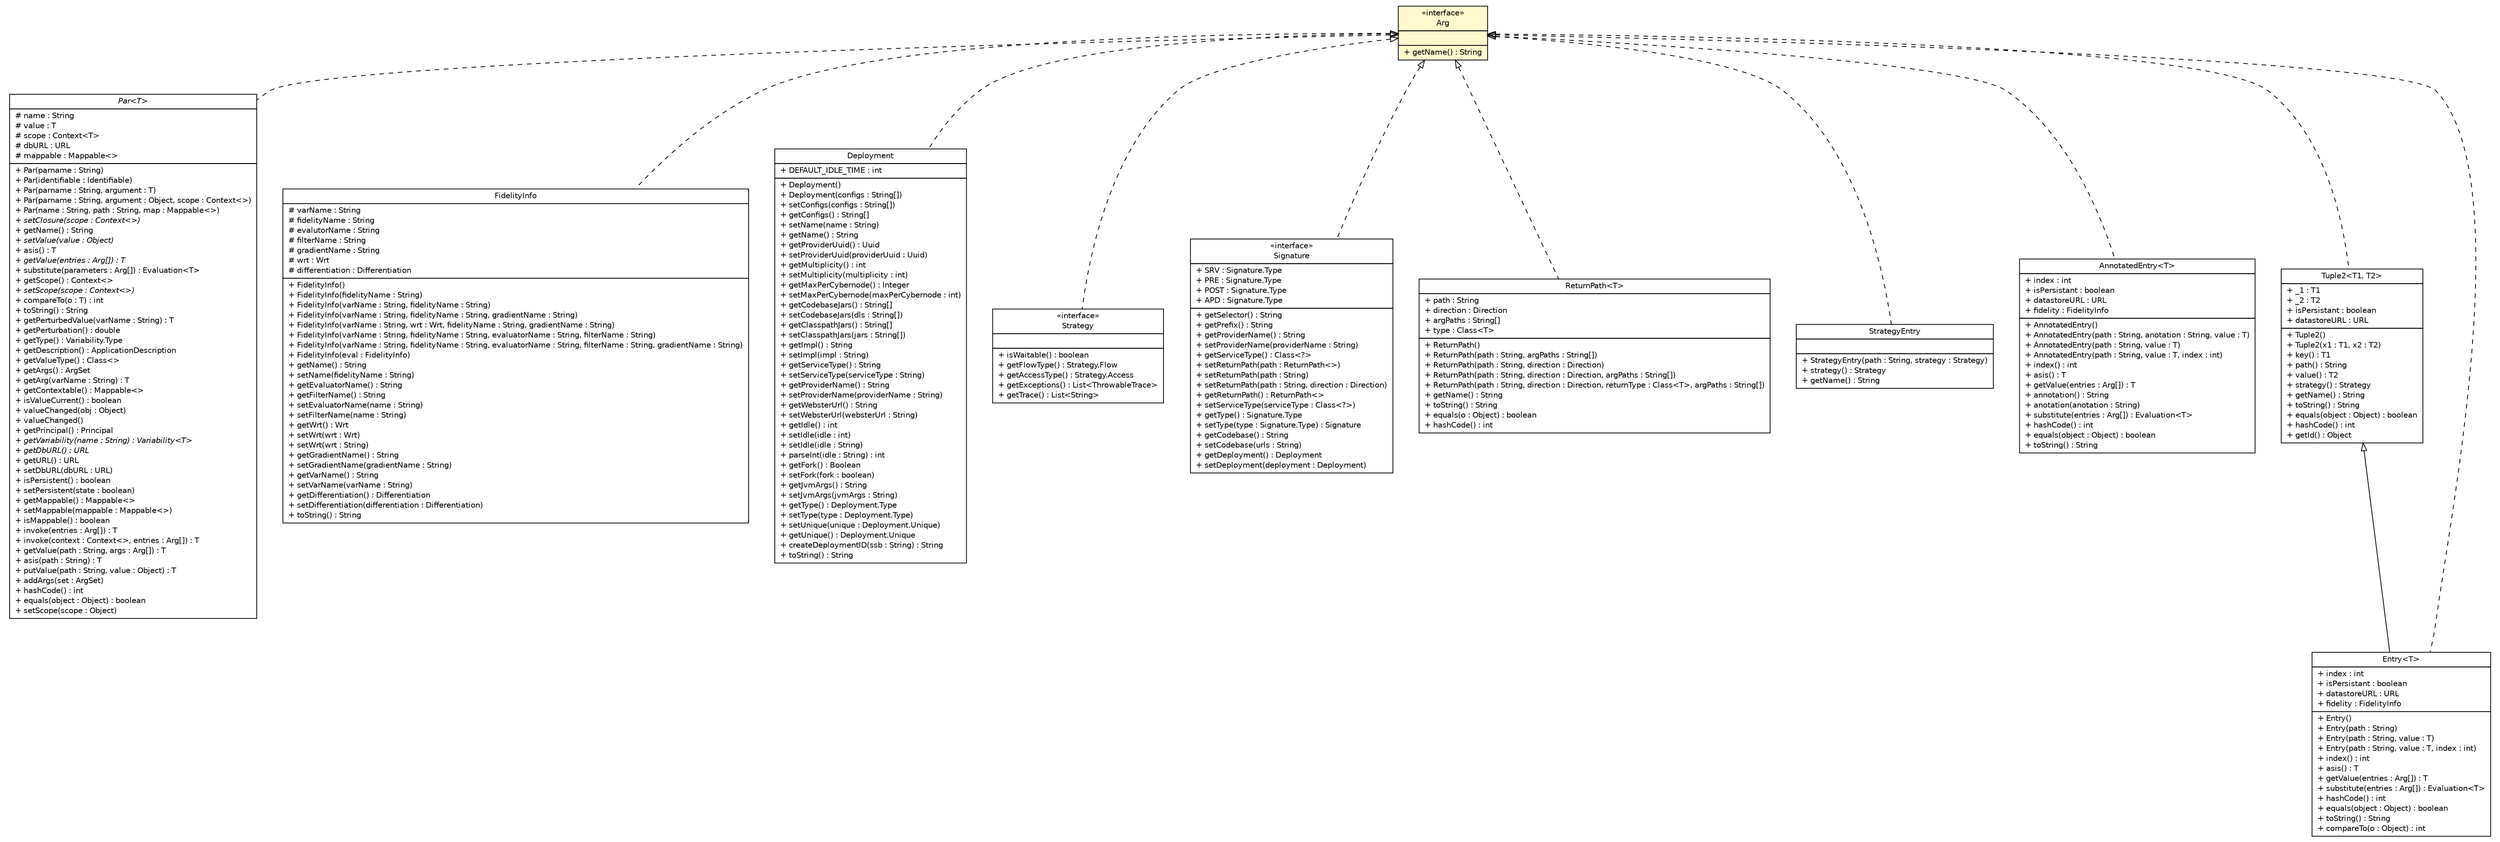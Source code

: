 #!/usr/local/bin/dot
#
# Class diagram 
# Generated by UMLGraph version R5_6 (http://www.umlgraph.org/)
#

digraph G {
	edge [fontname="Helvetica",fontsize=10,labelfontname="Helvetica",labelfontsize=10];
	node [fontname="Helvetica",fontsize=10,shape=plaintext];
	nodesep=0.25;
	ranksep=0.5;
	// sorcer.core.context.model.par.Par<T>
	c93721 [label=<<table title="sorcer.core.context.model.par.Par" border="0" cellborder="1" cellspacing="0" cellpadding="2" port="p" href="../core/context/model/par/Par.html">
		<tr><td><table border="0" cellspacing="0" cellpadding="1">
<tr><td align="center" balign="center"><font face="Helvetica-Oblique"> Par&lt;T&gt; </font></td></tr>
		</table></td></tr>
		<tr><td><table border="0" cellspacing="0" cellpadding="1">
<tr><td align="left" balign="left"> # name : String </td></tr>
<tr><td align="left" balign="left"> # value : T </td></tr>
<tr><td align="left" balign="left"> # scope : Context&lt;T&gt; </td></tr>
<tr><td align="left" balign="left"> # dbURL : URL </td></tr>
<tr><td align="left" balign="left"> # mappable : Mappable&lt;&gt; </td></tr>
		</table></td></tr>
		<tr><td><table border="0" cellspacing="0" cellpadding="1">
<tr><td align="left" balign="left"> + Par(parname : String) </td></tr>
<tr><td align="left" balign="left"> + Par(identifiable : Identifiable) </td></tr>
<tr><td align="left" balign="left"> + Par(parname : String, argument : T) </td></tr>
<tr><td align="left" balign="left"> + Par(parname : String, argument : Object, scope : Context&lt;&gt;) </td></tr>
<tr><td align="left" balign="left"> + Par(name : String, path : String, map : Mappable&lt;&gt;) </td></tr>
<tr><td align="left" balign="left"><font face="Helvetica-Oblique" point-size="10.0"> + setClosure(scope : Context&lt;&gt;) </font></td></tr>
<tr><td align="left" balign="left"> + getName() : String </td></tr>
<tr><td align="left" balign="left"><font face="Helvetica-Oblique" point-size="10.0"> + setValue(value : Object) </font></td></tr>
<tr><td align="left" balign="left"> + asis() : T </td></tr>
<tr><td align="left" balign="left"><font face="Helvetica-Oblique" point-size="10.0"> + getValue(entries : Arg[]) : T </font></td></tr>
<tr><td align="left" balign="left"> + substitute(parameters : Arg[]) : Evaluation&lt;T&gt; </td></tr>
<tr><td align="left" balign="left"> + getScope() : Context&lt;&gt; </td></tr>
<tr><td align="left" balign="left"><font face="Helvetica-Oblique" point-size="10.0"> + setScope(scope : Context&lt;&gt;) </font></td></tr>
<tr><td align="left" balign="left"> + compareTo(o : T) : int </td></tr>
<tr><td align="left" balign="left"> + toString() : String </td></tr>
<tr><td align="left" balign="left"> + getPerturbedValue(varName : String) : T </td></tr>
<tr><td align="left" balign="left"> + getPerturbation() : double </td></tr>
<tr><td align="left" balign="left"> + getType() : Variability.Type </td></tr>
<tr><td align="left" balign="left"> + getDescription() : ApplicationDescription </td></tr>
<tr><td align="left" balign="left"> + getValueType() : Class&lt;&gt; </td></tr>
<tr><td align="left" balign="left"> + getArgs() : ArgSet </td></tr>
<tr><td align="left" balign="left"> + getArg(varName : String) : T </td></tr>
<tr><td align="left" balign="left"> + getContextable() : Mappable&lt;&gt; </td></tr>
<tr><td align="left" balign="left"> + isValueCurrent() : boolean </td></tr>
<tr><td align="left" balign="left"> + valueChanged(obj : Object) </td></tr>
<tr><td align="left" balign="left"> + valueChanged() </td></tr>
<tr><td align="left" balign="left"> + getPrincipal() : Principal </td></tr>
<tr><td align="left" balign="left"><font face="Helvetica-Oblique" point-size="10.0"> + getVariability(name : String) : Variability&lt;T&gt; </font></td></tr>
<tr><td align="left" balign="left"><font face="Helvetica-Oblique" point-size="10.0"> + getDbURL() : URL </font></td></tr>
<tr><td align="left" balign="left"> + getURL() : URL </td></tr>
<tr><td align="left" balign="left"> + setDbURL(dbURL : URL) </td></tr>
<tr><td align="left" balign="left"> + isPersistent() : boolean </td></tr>
<tr><td align="left" balign="left"> + setPersistent(state : boolean) </td></tr>
<tr><td align="left" balign="left"> + getMappable() : Mappable&lt;&gt; </td></tr>
<tr><td align="left" balign="left"> + setMappable(mappable : Mappable&lt;&gt;) </td></tr>
<tr><td align="left" balign="left"> + isMappable() : boolean </td></tr>
<tr><td align="left" balign="left"> + invoke(entries : Arg[]) : T </td></tr>
<tr><td align="left" balign="left"> + invoke(context : Context&lt;&gt;, entries : Arg[]) : T </td></tr>
<tr><td align="left" balign="left"> + getValue(path : String, args : Arg[]) : T </td></tr>
<tr><td align="left" balign="left"> + asis(path : String) : T </td></tr>
<tr><td align="left" balign="left"> + putValue(path : String, value : Object) : T </td></tr>
<tr><td align="left" balign="left"> + addArgs(set : ArgSet) </td></tr>
<tr><td align="left" balign="left"> + hashCode() : int </td></tr>
<tr><td align="left" balign="left"> + equals(object : Object) : boolean </td></tr>
<tr><td align="left" balign="left"> + setScope(scope : Object) </td></tr>
		</table></td></tr>
		</table>>, URL="../core/context/model/par/Par.html", fontname="Helvetica", fontcolor="black", fontsize=10.0];
	// sorcer.core.context.model.var.FidelityInfo
	c93727 [label=<<table title="sorcer.core.context.model.var.FidelityInfo" border="0" cellborder="1" cellspacing="0" cellpadding="2" port="p" href="../core/context/model/var/FidelityInfo.html">
		<tr><td><table border="0" cellspacing="0" cellpadding="1">
<tr><td align="center" balign="center"> FidelityInfo </td></tr>
		</table></td></tr>
		<tr><td><table border="0" cellspacing="0" cellpadding="1">
<tr><td align="left" balign="left"> # varName : String </td></tr>
<tr><td align="left" balign="left"> # fidelityName : String </td></tr>
<tr><td align="left" balign="left"> # evalutorName : String </td></tr>
<tr><td align="left" balign="left"> # filterName : String </td></tr>
<tr><td align="left" balign="left"> # gradientName : String </td></tr>
<tr><td align="left" balign="left"> # wrt : Wrt </td></tr>
<tr><td align="left" balign="left"> # differentiation : Differentiation </td></tr>
		</table></td></tr>
		<tr><td><table border="0" cellspacing="0" cellpadding="1">
<tr><td align="left" balign="left"> + FidelityInfo() </td></tr>
<tr><td align="left" balign="left"> + FidelityInfo(fidelityName : String) </td></tr>
<tr><td align="left" balign="left"> + FidelityInfo(varName : String, fidelityName : String) </td></tr>
<tr><td align="left" balign="left"> + FidelityInfo(varName : String, fidelityName : String, gradientName : String) </td></tr>
<tr><td align="left" balign="left"> + FidelityInfo(varName : String, wrt : Wrt, fidelityName : String, gradientName : String) </td></tr>
<tr><td align="left" balign="left"> + FidelityInfo(varName : String, fidelityName : String, evaluatorName : String, filterName : String) </td></tr>
<tr><td align="left" balign="left"> + FidelityInfo(varName : String, fidelityName : String, evaluatorName : String, filterName : String, gradientName : String) </td></tr>
<tr><td align="left" balign="left"> + FidelityInfo(eval : FidelityInfo) </td></tr>
<tr><td align="left" balign="left"> + getName() : String </td></tr>
<tr><td align="left" balign="left"> + setName(fidelityName : String) </td></tr>
<tr><td align="left" balign="left"> + getEvaluatorName() : String </td></tr>
<tr><td align="left" balign="left"> + getFilterName() : String </td></tr>
<tr><td align="left" balign="left"> + setEvaluatorName(name : String) </td></tr>
<tr><td align="left" balign="left"> + setFilterName(name : String) </td></tr>
<tr><td align="left" balign="left"> + getWrt() : Wrt </td></tr>
<tr><td align="left" balign="left"> + setWrt(wrt : Wrt) </td></tr>
<tr><td align="left" balign="left"> + setWrt(wrt : String) </td></tr>
<tr><td align="left" balign="left"> + getGradientName() : String </td></tr>
<tr><td align="left" balign="left"> + setGradientName(gradientName : String) </td></tr>
<tr><td align="left" balign="left"> + getVarName() : String </td></tr>
<tr><td align="left" balign="left"> + setVarName(varName : String) </td></tr>
<tr><td align="left" balign="left"> + getDifferentiation() : Differentiation </td></tr>
<tr><td align="left" balign="left"> + setDifferentiation(differentiation : Differentiation) </td></tr>
<tr><td align="left" balign="left"> + toString() : String </td></tr>
		</table></td></tr>
		</table>>, URL="../core/context/model/var/FidelityInfo.html", fontname="Helvetica", fontcolor="black", fontsize=10.0];
	// sorcer.core.deploy.Deployment
	c93761 [label=<<table title="sorcer.core.deploy.Deployment" border="0" cellborder="1" cellspacing="0" cellpadding="2" port="p" href="../core/deploy/Deployment.html">
		<tr><td><table border="0" cellspacing="0" cellpadding="1">
<tr><td align="center" balign="center"> Deployment </td></tr>
		</table></td></tr>
		<tr><td><table border="0" cellspacing="0" cellpadding="1">
<tr><td align="left" balign="left"> + DEFAULT_IDLE_TIME : int </td></tr>
		</table></td></tr>
		<tr><td><table border="0" cellspacing="0" cellpadding="1">
<tr><td align="left" balign="left"> + Deployment() </td></tr>
<tr><td align="left" balign="left"> + Deployment(configs : String[]) </td></tr>
<tr><td align="left" balign="left"> + setConfigs(configs : String[]) </td></tr>
<tr><td align="left" balign="left"> + getConfigs() : String[] </td></tr>
<tr><td align="left" balign="left"> + setName(name : String) </td></tr>
<tr><td align="left" balign="left"> + getName() : String </td></tr>
<tr><td align="left" balign="left"> + getProviderUuid() : Uuid </td></tr>
<tr><td align="left" balign="left"> + setProviderUuid(providerUuid : Uuid) </td></tr>
<tr><td align="left" balign="left"> + getMultiplicity() : int </td></tr>
<tr><td align="left" balign="left"> + setMultiplicity(multiplicity : int) </td></tr>
<tr><td align="left" balign="left"> + getMaxPerCybernode() : Integer </td></tr>
<tr><td align="left" balign="left"> + setMaxPerCybernode(maxPerCybernode : int) </td></tr>
<tr><td align="left" balign="left"> + getCodebaseJars() : String[] </td></tr>
<tr><td align="left" balign="left"> + setCodebaseJars(dls : String[]) </td></tr>
<tr><td align="left" balign="left"> + getClasspathJars() : String[] </td></tr>
<tr><td align="left" balign="left"> + setClasspathJars(jars : String[]) </td></tr>
<tr><td align="left" balign="left"> + getImpl() : String </td></tr>
<tr><td align="left" balign="left"> + setImpl(impl : String) </td></tr>
<tr><td align="left" balign="left"> + getServiceType() : String </td></tr>
<tr><td align="left" balign="left"> + setServiceType(serviceType : String) </td></tr>
<tr><td align="left" balign="left"> + getProviderName() : String </td></tr>
<tr><td align="left" balign="left"> + setProviderName(providerName : String) </td></tr>
<tr><td align="left" balign="left"> + getWebsterUrl() : String </td></tr>
<tr><td align="left" balign="left"> + setWebsterUrl(websterUrl : String) </td></tr>
<tr><td align="left" balign="left"> + getIdle() : int </td></tr>
<tr><td align="left" balign="left"> + setIdle(idle : int) </td></tr>
<tr><td align="left" balign="left"> + setIdle(idle : String) </td></tr>
<tr><td align="left" balign="left"> + parseInt(idle : String) : int </td></tr>
<tr><td align="left" balign="left"> + getFork() : Boolean </td></tr>
<tr><td align="left" balign="left"> + setFork(fork : boolean) </td></tr>
<tr><td align="left" balign="left"> + getJvmArgs() : String </td></tr>
<tr><td align="left" balign="left"> + setJvmArgs(jvmArgs : String) </td></tr>
<tr><td align="left" balign="left"> + getType() : Deployment.Type </td></tr>
<tr><td align="left" balign="left"> + setType(type : Deployment.Type) </td></tr>
<tr><td align="left" balign="left"> + setUnique(unique : Deployment.Unique) </td></tr>
<tr><td align="left" balign="left"> + getUnique() : Deployment.Unique </td></tr>
<tr><td align="left" balign="left"> + createDeploymentID(ssb : String) : String </td></tr>
<tr><td align="left" balign="left"> + toString() : String </td></tr>
		</table></td></tr>
		</table>>, URL="../core/deploy/Deployment.html", fontname="Helvetica", fontcolor="black", fontsize=10.0];
	// sorcer.service.Strategy
	c93785 [label=<<table title="sorcer.service.Strategy" border="0" cellborder="1" cellspacing="0" cellpadding="2" port="p" href="./Strategy.html">
		<tr><td><table border="0" cellspacing="0" cellpadding="1">
<tr><td align="center" balign="center"> &#171;interface&#187; </td></tr>
<tr><td align="center" balign="center"> Strategy </td></tr>
		</table></td></tr>
		<tr><td><table border="0" cellspacing="0" cellpadding="1">
<tr><td align="left" balign="left">  </td></tr>
		</table></td></tr>
		<tr><td><table border="0" cellspacing="0" cellpadding="1">
<tr><td align="left" balign="left"> + isWaitable() : boolean </td></tr>
<tr><td align="left" balign="left"> + getFlowType() : Strategy.Flow </td></tr>
<tr><td align="left" balign="left"> + getAccessType() : Strategy.Access </td></tr>
<tr><td align="left" balign="left"> + getExceptions() : List&lt;ThrowableTrace&gt; </td></tr>
<tr><td align="left" balign="left"> + getTrace() : List&lt;String&gt; </td></tr>
		</table></td></tr>
		</table>>, URL="./Strategy.html", fontname="Helvetica", fontcolor="black", fontsize=10.0];
	// sorcer.service.Signature
	c93804 [label=<<table title="sorcer.service.Signature" border="0" cellborder="1" cellspacing="0" cellpadding="2" port="p" href="./Signature.html">
		<tr><td><table border="0" cellspacing="0" cellpadding="1">
<tr><td align="center" balign="center"> &#171;interface&#187; </td></tr>
<tr><td align="center" balign="center"> Signature </td></tr>
		</table></td></tr>
		<tr><td><table border="0" cellspacing="0" cellpadding="1">
<tr><td align="left" balign="left"> + SRV : Signature.Type </td></tr>
<tr><td align="left" balign="left"> + PRE : Signature.Type </td></tr>
<tr><td align="left" balign="left"> + POST : Signature.Type </td></tr>
<tr><td align="left" balign="left"> + APD : Signature.Type </td></tr>
		</table></td></tr>
		<tr><td><table border="0" cellspacing="0" cellpadding="1">
<tr><td align="left" balign="left"> + getSelector() : String </td></tr>
<tr><td align="left" balign="left"> + getPrefix() : String </td></tr>
<tr><td align="left" balign="left"> + getProviderName() : String </td></tr>
<tr><td align="left" balign="left"> + setProviderName(providerName : String) </td></tr>
<tr><td align="left" balign="left"> + getServiceType() : Class&lt;?&gt; </td></tr>
<tr><td align="left" balign="left"> + setReturnPath(path : ReturnPath&lt;&gt;) </td></tr>
<tr><td align="left" balign="left"> + setReturnPath(path : String) </td></tr>
<tr><td align="left" balign="left"> + setReturnPath(path : String, direction : Direction) </td></tr>
<tr><td align="left" balign="left"> + getReturnPath() : ReturnPath&lt;&gt; </td></tr>
<tr><td align="left" balign="left"> + setServiceType(serviceType : Class&lt;?&gt;) </td></tr>
<tr><td align="left" balign="left"> + getType() : Signature.Type </td></tr>
<tr><td align="left" balign="left"> + setType(type : Signature.Type) : Signature </td></tr>
<tr><td align="left" balign="left"> + getCodebase() : String </td></tr>
<tr><td align="left" balign="left"> + setCodebase(urls : String) </td></tr>
<tr><td align="left" balign="left"> + getDeployment() : Deployment </td></tr>
<tr><td align="left" balign="left"> + setDeployment(deployment : Deployment) </td></tr>
		</table></td></tr>
		</table>>, URL="./Signature.html", fontname="Helvetica", fontcolor="black", fontsize=10.0];
	// sorcer.service.ReturnPath<T>
	c93816 [label=<<table title="sorcer.service.ReturnPath" border="0" cellborder="1" cellspacing="0" cellpadding="2" port="p" href="./ReturnPath.html">
		<tr><td><table border="0" cellspacing="0" cellpadding="1">
<tr><td align="center" balign="center"> ReturnPath&lt;T&gt; </td></tr>
		</table></td></tr>
		<tr><td><table border="0" cellspacing="0" cellpadding="1">
<tr><td align="left" balign="left"> + path : String </td></tr>
<tr><td align="left" balign="left"> + direction : Direction </td></tr>
<tr><td align="left" balign="left"> + argPaths : String[] </td></tr>
<tr><td align="left" balign="left"> + type : Class&lt;T&gt; </td></tr>
		</table></td></tr>
		<tr><td><table border="0" cellspacing="0" cellpadding="1">
<tr><td align="left" balign="left"> + ReturnPath() </td></tr>
<tr><td align="left" balign="left"> + ReturnPath(path : String, argPaths : String[]) </td></tr>
<tr><td align="left" balign="left"> + ReturnPath(path : String, direction : Direction) </td></tr>
<tr><td align="left" balign="left"> + ReturnPath(path : String, direction : Direction, argPaths : String[]) </td></tr>
<tr><td align="left" balign="left"> + ReturnPath(path : String, direction : Direction, returnType : Class&lt;T&gt;, argPaths : String[]) </td></tr>
<tr><td align="left" balign="left"> + getName() : String </td></tr>
<tr><td align="left" balign="left"> + toString() : String </td></tr>
<tr><td align="left" balign="left"> + equals(o : Object) : boolean </td></tr>
<tr><td align="left" balign="left"> + hashCode() : int </td></tr>
		</table></td></tr>
		</table>>, URL="./ReturnPath.html", fontname="Helvetica", fontcolor="black", fontsize=10.0];
	// sorcer.service.Arg
	c93836 [label=<<table title="sorcer.service.Arg" border="0" cellborder="1" cellspacing="0" cellpadding="2" port="p" bgcolor="lemonChiffon" href="./Arg.html">
		<tr><td><table border="0" cellspacing="0" cellpadding="1">
<tr><td align="center" balign="center"> &#171;interface&#187; </td></tr>
<tr><td align="center" balign="center"> Arg </td></tr>
		</table></td></tr>
		<tr><td><table border="0" cellspacing="0" cellpadding="1">
<tr><td align="left" balign="left">  </td></tr>
		</table></td></tr>
		<tr><td><table border="0" cellspacing="0" cellpadding="1">
<tr><td align="left" balign="left"> + getName() : String </td></tr>
		</table></td></tr>
		</table>>, URL="./Arg.html", fontname="Helvetica", fontcolor="black", fontsize=10.0];
	// sorcer.co.tuple.StrategyEntry
	c93848 [label=<<table title="sorcer.co.tuple.StrategyEntry" border="0" cellborder="1" cellspacing="0" cellpadding="2" port="p" href="../co/tuple/StrategyEntry.html">
		<tr><td><table border="0" cellspacing="0" cellpadding="1">
<tr><td align="center" balign="center"> StrategyEntry </td></tr>
		</table></td></tr>
		<tr><td><table border="0" cellspacing="0" cellpadding="1">
<tr><td align="left" balign="left">  </td></tr>
		</table></td></tr>
		<tr><td><table border="0" cellspacing="0" cellpadding="1">
<tr><td align="left" balign="left"> + StrategyEntry(path : String, strategy : Strategy) </td></tr>
<tr><td align="left" balign="left"> + strategy() : Strategy </td></tr>
<tr><td align="left" balign="left"> + getName() : String </td></tr>
		</table></td></tr>
		</table>>, URL="../co/tuple/StrategyEntry.html", fontname="Helvetica", fontcolor="black", fontsize=10.0];
	// sorcer.co.tuple.AnnotatedEntry<T>
	c93854 [label=<<table title="sorcer.co.tuple.AnnotatedEntry" border="0" cellborder="1" cellspacing="0" cellpadding="2" port="p" href="../co/tuple/AnnotatedEntry.html">
		<tr><td><table border="0" cellspacing="0" cellpadding="1">
<tr><td align="center" balign="center"> AnnotatedEntry&lt;T&gt; </td></tr>
		</table></td></tr>
		<tr><td><table border="0" cellspacing="0" cellpadding="1">
<tr><td align="left" balign="left"> + index : int </td></tr>
<tr><td align="left" balign="left"> + isPersistant : boolean </td></tr>
<tr><td align="left" balign="left"> + datastoreURL : URL </td></tr>
<tr><td align="left" balign="left"> + fidelity : FidelityInfo </td></tr>
		</table></td></tr>
		<tr><td><table border="0" cellspacing="0" cellpadding="1">
<tr><td align="left" balign="left"> + AnnotatedEntry() </td></tr>
<tr><td align="left" balign="left"> + AnnotatedEntry(path : String, anotation : String, value : T) </td></tr>
<tr><td align="left" balign="left"> + AnnotatedEntry(path : String, value : T) </td></tr>
<tr><td align="left" balign="left"> + AnnotatedEntry(path : String, value : T, index : int) </td></tr>
<tr><td align="left" balign="left"> + index() : int </td></tr>
<tr><td align="left" balign="left"> + asis() : T </td></tr>
<tr><td align="left" balign="left"> + getValue(entries : Arg[]) : T </td></tr>
<tr><td align="left" balign="left"> + annotation() : String </td></tr>
<tr><td align="left" balign="left"> + anotation(anotation : String) </td></tr>
<tr><td align="left" balign="left"> + substitute(entries : Arg[]) : Evaluation&lt;T&gt; </td></tr>
<tr><td align="left" balign="left"> + hashCode() : int </td></tr>
<tr><td align="left" balign="left"> + equals(object : Object) : boolean </td></tr>
<tr><td align="left" balign="left"> + toString() : String </td></tr>
		</table></td></tr>
		</table>>, URL="../co/tuple/AnnotatedEntry.html", fontname="Helvetica", fontcolor="black", fontsize=10.0];
	// sorcer.co.tuple.Tuple2<T1, T2>
	c93858 [label=<<table title="sorcer.co.tuple.Tuple2" border="0" cellborder="1" cellspacing="0" cellpadding="2" port="p" href="../co/tuple/Tuple2.html">
		<tr><td><table border="0" cellspacing="0" cellpadding="1">
<tr><td align="center" balign="center"> Tuple2&lt;T1, T2&gt; </td></tr>
		</table></td></tr>
		<tr><td><table border="0" cellspacing="0" cellpadding="1">
<tr><td align="left" balign="left"> + _1 : T1 </td></tr>
<tr><td align="left" balign="left"> + _2 : T2 </td></tr>
<tr><td align="left" balign="left"> + isPersistant : boolean </td></tr>
<tr><td align="left" balign="left"> + datastoreURL : URL </td></tr>
		</table></td></tr>
		<tr><td><table border="0" cellspacing="0" cellpadding="1">
<tr><td align="left" balign="left"> + Tuple2() </td></tr>
<tr><td align="left" balign="left"> + Tuple2(x1 : T1, x2 : T2) </td></tr>
<tr><td align="left" balign="left"> + key() : T1 </td></tr>
<tr><td align="left" balign="left"> + path() : String </td></tr>
<tr><td align="left" balign="left"> + value() : T2 </td></tr>
<tr><td align="left" balign="left"> + strategy() : Strategy </td></tr>
<tr><td align="left" balign="left"> + getName() : String </td></tr>
<tr><td align="left" balign="left"> + toString() : String </td></tr>
<tr><td align="left" balign="left"> + equals(object : Object) : boolean </td></tr>
<tr><td align="left" balign="left"> + hashCode() : int </td></tr>
<tr><td align="left" balign="left"> + getId() : Object </td></tr>
		</table></td></tr>
		</table>>, URL="../co/tuple/Tuple2.html", fontname="Helvetica", fontcolor="black", fontsize=10.0];
	// sorcer.co.tuple.Entry<T>
	c93866 [label=<<table title="sorcer.co.tuple.Entry" border="0" cellborder="1" cellspacing="0" cellpadding="2" port="p" href="../co/tuple/Entry.html">
		<tr><td><table border="0" cellspacing="0" cellpadding="1">
<tr><td align="center" balign="center"> Entry&lt;T&gt; </td></tr>
		</table></td></tr>
		<tr><td><table border="0" cellspacing="0" cellpadding="1">
<tr><td align="left" balign="left"> + index : int </td></tr>
<tr><td align="left" balign="left"> + isPersistant : boolean </td></tr>
<tr><td align="left" balign="left"> + datastoreURL : URL </td></tr>
<tr><td align="left" balign="left"> + fidelity : FidelityInfo </td></tr>
		</table></td></tr>
		<tr><td><table border="0" cellspacing="0" cellpadding="1">
<tr><td align="left" balign="left"> + Entry() </td></tr>
<tr><td align="left" balign="left"> + Entry(path : String) </td></tr>
<tr><td align="left" balign="left"> + Entry(path : String, value : T) </td></tr>
<tr><td align="left" balign="left"> + Entry(path : String, value : T, index : int) </td></tr>
<tr><td align="left" balign="left"> + index() : int </td></tr>
<tr><td align="left" balign="left"> + asis() : T </td></tr>
<tr><td align="left" balign="left"> + getValue(entries : Arg[]) : T </td></tr>
<tr><td align="left" balign="left"> + substitute(entries : Arg[]) : Evaluation&lt;T&gt; </td></tr>
<tr><td align="left" balign="left"> + hashCode() : int </td></tr>
<tr><td align="left" balign="left"> + equals(object : Object) : boolean </td></tr>
<tr><td align="left" balign="left"> + toString() : String </td></tr>
<tr><td align="left" balign="left"> + compareTo(o : Object) : int </td></tr>
		</table></td></tr>
		</table>>, URL="../co/tuple/Entry.html", fontname="Helvetica", fontcolor="black", fontsize=10.0];
	//sorcer.core.context.model.par.Par<T> implements sorcer.service.Arg
	c93836:p -> c93721:p [dir=back,arrowtail=empty,style=dashed];
	//sorcer.core.context.model.var.FidelityInfo implements sorcer.service.Arg
	c93836:p -> c93727:p [dir=back,arrowtail=empty,style=dashed];
	//sorcer.core.deploy.Deployment implements sorcer.service.Arg
	c93836:p -> c93761:p [dir=back,arrowtail=empty,style=dashed];
	//sorcer.service.Strategy implements sorcer.service.Arg
	c93836:p -> c93785:p [dir=back,arrowtail=empty,style=dashed];
	//sorcer.service.Signature implements sorcer.service.Arg
	c93836:p -> c93804:p [dir=back,arrowtail=empty,style=dashed];
	//sorcer.service.ReturnPath<T> implements sorcer.service.Arg
	c93836:p -> c93816:p [dir=back,arrowtail=empty,style=dashed];
	//sorcer.co.tuple.StrategyEntry implements sorcer.service.Arg
	c93836:p -> c93848:p [dir=back,arrowtail=empty,style=dashed];
	//sorcer.co.tuple.AnnotatedEntry<T> implements sorcer.service.Arg
	c93836:p -> c93854:p [dir=back,arrowtail=empty,style=dashed];
	//sorcer.co.tuple.Tuple2<T1, T2> implements sorcer.service.Arg
	c93836:p -> c93858:p [dir=back,arrowtail=empty,style=dashed];
	//sorcer.co.tuple.Entry<T> extends sorcer.co.tuple.Tuple2<java.lang.String, T>
	c93858:p -> c93866:p [dir=back,arrowtail=empty];
	//sorcer.co.tuple.Entry<T> implements sorcer.service.Arg
	c93836:p -> c93866:p [dir=back,arrowtail=empty,style=dashed];
}

